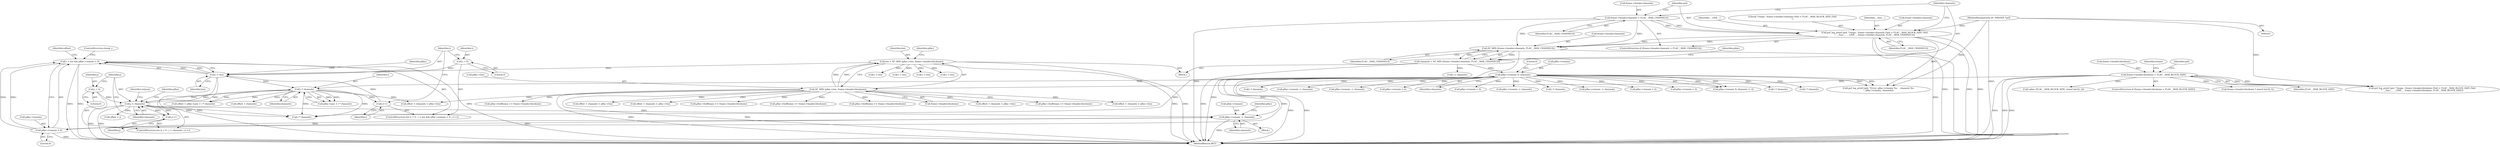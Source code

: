 digraph "0_libsndfile_60b234301adf258786d8b90be5c1d437fc8799e0@API" {
"1000716" [label="(Call,i < len && pflac->remain > 0)"];
"1000717" [label="(Call,i < len)"];
"1000713" [label="(Call,i = 0)"];
"1000725" [label="(Call,i++)"];
"1000734" [label="(Call,i * channels)"];
"1000259" [label="(Call,pflac->remain % channels)"];
"1000180" [label="(Call,channels = SF_MIN (frame->header.channels, FLAC__MAX_CHANNELS))"];
"1000182" [label="(Call,SF_MIN (frame->header.channels, FLAC__MAX_CHANNELS))"];
"1000162" [label="(Call,frame->header.channels > FLAC__MAX_CHANNELS)"];
"1000169" [label="(Call,psf_log_printf (psf, \"Ooops : frame->header.channels (%d) > FLAC__MAX_BLOCK_SIZE (%d)\n\", __func__, __LINE__, frame->header.channels, FLAC__MAX_CHANNELS))"];
"1000104" [label="(MethodParameterIn,SF_PRIVATE *psf)"];
"1000761" [label="(Call,j < channels)"];
"1000758" [label="(Call,j = 0)"];
"1000764" [label="(Call,j++)"];
"1000246" [label="(Call,len = SF_MIN (pflac->len, frame->header.blocksize))"];
"1000248" [label="(Call,SF_MIN (pflac->len, frame->header.blocksize))"];
"1000135" [label="(Call,frame->header.blocksize > FLAC__MAX_BLOCK_SIZE)"];
"1000720" [label="(Call,pflac->remain > 0)"];
"1000781" [label="(Call,pflac->remain -= channels)"];
"1000713" [label="(Call,i = 0)"];
"1000183" [label="(Call,frame->header.channels)"];
"1000512" [label="(Call,i * channels)"];
"1000173" [label="(Identifier,__LINE__)"];
"1000179" [label="(Identifier,FLAC__MAX_CHANNELS)"];
"1000749" [label="(Call,offset + channels > pflac->len)"];
"1000169" [label="(Call,psf_log_printf (psf, \"Ooops : frame->header.channels (%d) > FLAC__MAX_BLOCK_SIZE (%d)\n\", __func__, __LINE__, frame->header.channels, FLAC__MAX_CHANNELS))"];
"1000168" [label="(Identifier,FLAC__MAX_CHANNELS)"];
"1000141" [label="(Identifier,FLAC__MAX_BLOCK_SIZE)"];
"1000721" [label="(Call,pflac->remain)"];
"1000143" [label="(Call,psf_log_printf (psf, \"Ooops : frame->header.blocksize (%d) > FLAC__MAX_BLOCK_SIZE (%d)\n\", __func__, __LINE__, frame->header.blocksize, FLAC__MAX_BLOCK_SIZE))"];
"1000717" [label="(Call,i < len)"];
"1000716" [label="(Call,i < len && pflac->remain > 0)"];
"1000761" [label="(Call,j < channels)"];
"1000639" [label="(Call,offset + channels > pflac->len)"];
"1000220" [label="(Call,calloc (FLAC__MAX_BLOCK_SIZE, sizeof (int32_t)))"];
"1000162" [label="(Call,frame->header.channels > FLAC__MAX_CHANNELS)"];
"1000785" [label="(Identifier,channels)"];
"1000712" [label="(ControlStructure,for (i = 0 ; i < len && pflac->remain > 0 ; i++))"];
"1000378" [label="(Call,pflac->remain -= channels)"];
"1000763" [label="(Identifier,channels)"];
"1000808" [label="(MethodReturn,RET)"];
"1000760" [label="(Literal,0)"];
"1000460" [label="(Call,pflac->remain -= channels)"];
"1000144" [label="(Identifier,psf)"];
"1000610" [label="(Call,pflac->remain > 0)"];
"1000317" [label="(Call,pflac->remain > 0)"];
"1000765" [label="(Identifier,j)"];
"1000335" [label="(Call,pflac->bufferpos >= frame->header.blocksize)"];
"1000263" [label="(Identifier,channels)"];
"1000725" [label="(Call,i++)"];
"1000762" [label="(Identifier,j)"];
"1000764" [label="(Call,j++)"];
"1000736" [label="(Identifier,channels)"];
"1000163" [label="(Call,frame->header.channels)"];
"1000171" [label="(Literal,\"Ooops : frame->header.channels (%d) > FLAC__MAX_BLOCK_SIZE (%d)\n\")"];
"1000181" [label="(Identifier,channels)"];
"1000426" [label="(Call,offset + channels > pflac->len)"];
"1000247" [label="(Identifier,len)"];
"1000134" [label="(ControlStructure,if (frame->header.blocksize > FLAC__MAX_BLOCK_SIZE))"];
"1000259" [label="(Call,pflac->remain % channels)"];
"1000714" [label="(Identifier,i)"];
"1000394" [label="(Call,i < len)"];
"1000415" [label="(Call,pflac->bufferpos >= frame->header.blocksize)"];
"1000192" [label="(Identifier,pflac)"];
"1000495" [label="(Call,i < len)"];
"1000735" [label="(Identifier,i)"];
"1000768" [label="(Identifier,retpcm)"];
"1000248" [label="(Call,SF_MIN (pflac->len, frame->header.blocksize))"];
"1000314" [label="(Call,i < len)"];
"1000266" [label="(Call,psf_log_printf (psf, \"Error: pflac->remain %u    channels %u\n\", pflac->remain, channels))"];
"1000261" [label="(Identifier,pflac)"];
"1000346" [label="(Call,offset + channels > pflac->len)"];
"1000759" [label="(Identifier,j)"];
"1000233" [label="(Call,frame->header.blocksize * sizeof (int32_t))"];
"1000720" [label="(Call,pflac->remain > 0)"];
"1000722" [label="(Identifier,pflac)"];
"1000136" [label="(Call,frame->header.blocksize)"];
"1000769" [label="(Call,offset + j)"];
"1000783" [label="(Identifier,pflac)"];
"1000724" [label="(Literal,0)"];
"1000135" [label="(Call,frame->header.blocksize > FLAC__MAX_BLOCK_SIZE)"];
"1000719" [label="(Identifier,len)"];
"1000734" [label="(Call,i * channels)"];
"1000527" [label="(Call,offset + channels > pflac->len)"];
"1000727" [label="(Block,)"];
"1000105" [label="(Block,)"];
"1000246" [label="(Call,len = SF_MIN (pflac->len, frame->header.blocksize))"];
"1000796" [label="(Call,i * channels)"];
"1000671" [label="(Call,pflac->remain -= channels)"];
"1000170" [label="(Identifier,psf)"];
"1000738" [label="(Call,pflac->bufferpos >= frame->header.blocksize)"];
"1000264" [label="(Literal,0)"];
"1000180" [label="(Call,channels = SF_MIN (frame->header.channels, FLAC__MAX_CHANNELS))"];
"1000758" [label="(Call,j = 0)"];
"1000161" [label="(ControlStructure,if (frame->header.channels > FLAC__MAX_CHANNELS))"];
"1000249" [label="(Call,pflac->len)"];
"1000781" [label="(Call,pflac->remain -= channels)"];
"1000411" [label="(Call,i * channels)"];
"1000104" [label="(MethodParameterIn,SF_PRIVATE *psf)"];
"1000718" [label="(Identifier,i)"];
"1000172" [label="(Identifier,__func__)"];
"1000561" [label="(Call,pflac->remain -= channels)"];
"1000715" [label="(Literal,0)"];
"1000174" [label="(Call,frame->header.channels)"];
"1000628" [label="(Call,pflac->bufferpos >= frame->header.blocksize)"];
"1000782" [label="(Call,pflac->remain)"];
"1000165" [label="(Identifier,frame)"];
"1000790" [label="(ControlStructure,break ;)"];
"1000397" [label="(Call,pflac->remain > 0)"];
"1000188" [label="(Identifier,FLAC__MAX_CHANNELS)"];
"1000788" [label="(Identifier,pflac)"];
"1000726" [label="(Identifier,i)"];
"1000498" [label="(Call,pflac->remain > 0)"];
"1000757" [label="(ControlStructure,for (j = 0 ; j < channels ; j++))"];
"1000729" [label="(Identifier,offset)"];
"1000200" [label="(Call,i < channels)"];
"1000730" [label="(Call,pflac->pos + i * channels)"];
"1000516" [label="(Call,pflac->bufferpos >= frame->header.blocksize)"];
"1000728" [label="(Call,offset = pflac->pos + i * channels)"];
"1000258" [label="(Call,pflac->remain % channels != 0)"];
"1000607" [label="(Call,i < len)"];
"1000331" [label="(Call,i * channels)"];
"1000252" [label="(Call,frame->header.blocksize)"];
"1000260" [label="(Call,pflac->remain)"];
"1000624" [label="(Call,i * channels)"];
"1000182" [label="(Call,SF_MIN (frame->header.channels, FLAC__MAX_CHANNELS))"];
"1000750" [label="(Call,offset + channels)"];
"1000716" -> "1000712"  [label="AST: "];
"1000716" -> "1000717"  [label="CFG: "];
"1000716" -> "1000720"  [label="CFG: "];
"1000717" -> "1000716"  [label="AST: "];
"1000720" -> "1000716"  [label="AST: "];
"1000729" -> "1000716"  [label="CFG: "];
"1000790" -> "1000716"  [label="CFG: "];
"1000716" -> "1000808"  [label="DDG: "];
"1000716" -> "1000808"  [label="DDG: "];
"1000716" -> "1000808"  [label="DDG: "];
"1000717" -> "1000716"  [label="DDG: "];
"1000717" -> "1000716"  [label="DDG: "];
"1000720" -> "1000716"  [label="DDG: "];
"1000720" -> "1000716"  [label="DDG: "];
"1000717" -> "1000719"  [label="CFG: "];
"1000718" -> "1000717"  [label="AST: "];
"1000719" -> "1000717"  [label="AST: "];
"1000722" -> "1000717"  [label="CFG: "];
"1000717" -> "1000808"  [label="DDG: "];
"1000713" -> "1000717"  [label="DDG: "];
"1000725" -> "1000717"  [label="DDG: "];
"1000246" -> "1000717"  [label="DDG: "];
"1000717" -> "1000734"  [label="DDG: "];
"1000717" -> "1000796"  [label="DDG: "];
"1000713" -> "1000712"  [label="AST: "];
"1000713" -> "1000715"  [label="CFG: "];
"1000714" -> "1000713"  [label="AST: "];
"1000715" -> "1000713"  [label="AST: "];
"1000718" -> "1000713"  [label="CFG: "];
"1000725" -> "1000712"  [label="AST: "];
"1000725" -> "1000726"  [label="CFG: "];
"1000726" -> "1000725"  [label="AST: "];
"1000718" -> "1000725"  [label="CFG: "];
"1000734" -> "1000725"  [label="DDG: "];
"1000734" -> "1000730"  [label="AST: "];
"1000734" -> "1000736"  [label="CFG: "];
"1000735" -> "1000734"  [label="AST: "];
"1000736" -> "1000734"  [label="AST: "];
"1000730" -> "1000734"  [label="CFG: "];
"1000734" -> "1000728"  [label="DDG: "];
"1000734" -> "1000728"  [label="DDG: "];
"1000734" -> "1000730"  [label="DDG: "];
"1000734" -> "1000730"  [label="DDG: "];
"1000259" -> "1000734"  [label="DDG: "];
"1000761" -> "1000734"  [label="DDG: "];
"1000734" -> "1000749"  [label="DDG: "];
"1000734" -> "1000750"  [label="DDG: "];
"1000734" -> "1000761"  [label="DDG: "];
"1000734" -> "1000796"  [label="DDG: "];
"1000734" -> "1000796"  [label="DDG: "];
"1000259" -> "1000258"  [label="AST: "];
"1000259" -> "1000263"  [label="CFG: "];
"1000260" -> "1000259"  [label="AST: "];
"1000263" -> "1000259"  [label="AST: "];
"1000264" -> "1000259"  [label="CFG: "];
"1000259" -> "1000808"  [label="DDG: "];
"1000259" -> "1000808"  [label="DDG: "];
"1000259" -> "1000258"  [label="DDG: "];
"1000259" -> "1000258"  [label="DDG: "];
"1000180" -> "1000259"  [label="DDG: "];
"1000259" -> "1000266"  [label="DDG: "];
"1000259" -> "1000266"  [label="DDG: "];
"1000259" -> "1000317"  [label="DDG: "];
"1000259" -> "1000331"  [label="DDG: "];
"1000259" -> "1000378"  [label="DDG: "];
"1000259" -> "1000397"  [label="DDG: "];
"1000259" -> "1000411"  [label="DDG: "];
"1000259" -> "1000460"  [label="DDG: "];
"1000259" -> "1000498"  [label="DDG: "];
"1000259" -> "1000512"  [label="DDG: "];
"1000259" -> "1000561"  [label="DDG: "];
"1000259" -> "1000610"  [label="DDG: "];
"1000259" -> "1000624"  [label="DDG: "];
"1000259" -> "1000671"  [label="DDG: "];
"1000259" -> "1000720"  [label="DDG: "];
"1000259" -> "1000781"  [label="DDG: "];
"1000259" -> "1000796"  [label="DDG: "];
"1000180" -> "1000105"  [label="AST: "];
"1000180" -> "1000182"  [label="CFG: "];
"1000181" -> "1000180"  [label="AST: "];
"1000182" -> "1000180"  [label="AST: "];
"1000192" -> "1000180"  [label="CFG: "];
"1000180" -> "1000808"  [label="DDG: "];
"1000182" -> "1000180"  [label="DDG: "];
"1000182" -> "1000180"  [label="DDG: "];
"1000180" -> "1000200"  [label="DDG: "];
"1000182" -> "1000188"  [label="CFG: "];
"1000183" -> "1000182"  [label="AST: "];
"1000188" -> "1000182"  [label="AST: "];
"1000182" -> "1000808"  [label="DDG: "];
"1000182" -> "1000808"  [label="DDG: "];
"1000162" -> "1000182"  [label="DDG: "];
"1000162" -> "1000182"  [label="DDG: "];
"1000169" -> "1000182"  [label="DDG: "];
"1000169" -> "1000182"  [label="DDG: "];
"1000162" -> "1000161"  [label="AST: "];
"1000162" -> "1000168"  [label="CFG: "];
"1000163" -> "1000162"  [label="AST: "];
"1000168" -> "1000162"  [label="AST: "];
"1000170" -> "1000162"  [label="CFG: "];
"1000181" -> "1000162"  [label="CFG: "];
"1000162" -> "1000808"  [label="DDG: "];
"1000162" -> "1000169"  [label="DDG: "];
"1000162" -> "1000169"  [label="DDG: "];
"1000169" -> "1000161"  [label="AST: "];
"1000169" -> "1000179"  [label="CFG: "];
"1000170" -> "1000169"  [label="AST: "];
"1000171" -> "1000169"  [label="AST: "];
"1000172" -> "1000169"  [label="AST: "];
"1000173" -> "1000169"  [label="AST: "];
"1000174" -> "1000169"  [label="AST: "];
"1000179" -> "1000169"  [label="AST: "];
"1000181" -> "1000169"  [label="CFG: "];
"1000169" -> "1000808"  [label="DDG: "];
"1000169" -> "1000808"  [label="DDG: "];
"1000169" -> "1000808"  [label="DDG: "];
"1000169" -> "1000808"  [label="DDG: "];
"1000104" -> "1000169"  [label="DDG: "];
"1000169" -> "1000266"  [label="DDG: "];
"1000104" -> "1000103"  [label="AST: "];
"1000104" -> "1000808"  [label="DDG: "];
"1000104" -> "1000143"  [label="DDG: "];
"1000104" -> "1000266"  [label="DDG: "];
"1000761" -> "1000757"  [label="AST: "];
"1000761" -> "1000763"  [label="CFG: "];
"1000762" -> "1000761"  [label="AST: "];
"1000763" -> "1000761"  [label="AST: "];
"1000768" -> "1000761"  [label="CFG: "];
"1000783" -> "1000761"  [label="CFG: "];
"1000761" -> "1000808"  [label="DDG: "];
"1000761" -> "1000808"  [label="DDG: "];
"1000758" -> "1000761"  [label="DDG: "];
"1000764" -> "1000761"  [label="DDG: "];
"1000761" -> "1000764"  [label="DDG: "];
"1000761" -> "1000769"  [label="DDG: "];
"1000761" -> "1000781"  [label="DDG: "];
"1000761" -> "1000796"  [label="DDG: "];
"1000758" -> "1000757"  [label="AST: "];
"1000758" -> "1000760"  [label="CFG: "];
"1000759" -> "1000758"  [label="AST: "];
"1000760" -> "1000758"  [label="AST: "];
"1000762" -> "1000758"  [label="CFG: "];
"1000764" -> "1000757"  [label="AST: "];
"1000764" -> "1000765"  [label="CFG: "];
"1000765" -> "1000764"  [label="AST: "];
"1000762" -> "1000764"  [label="CFG: "];
"1000246" -> "1000105"  [label="AST: "];
"1000246" -> "1000248"  [label="CFG: "];
"1000247" -> "1000246"  [label="AST: "];
"1000248" -> "1000246"  [label="AST: "];
"1000261" -> "1000246"  [label="CFG: "];
"1000246" -> "1000808"  [label="DDG: "];
"1000246" -> "1000808"  [label="DDG: "];
"1000248" -> "1000246"  [label="DDG: "];
"1000248" -> "1000246"  [label="DDG: "];
"1000246" -> "1000314"  [label="DDG: "];
"1000246" -> "1000394"  [label="DDG: "];
"1000246" -> "1000495"  [label="DDG: "];
"1000246" -> "1000607"  [label="DDG: "];
"1000248" -> "1000252"  [label="CFG: "];
"1000249" -> "1000248"  [label="AST: "];
"1000252" -> "1000248"  [label="AST: "];
"1000248" -> "1000808"  [label="DDG: "];
"1000248" -> "1000808"  [label="DDG: "];
"1000135" -> "1000248"  [label="DDG: "];
"1000248" -> "1000335"  [label="DDG: "];
"1000248" -> "1000346"  [label="DDG: "];
"1000248" -> "1000415"  [label="DDG: "];
"1000248" -> "1000426"  [label="DDG: "];
"1000248" -> "1000516"  [label="DDG: "];
"1000248" -> "1000527"  [label="DDG: "];
"1000248" -> "1000628"  [label="DDG: "];
"1000248" -> "1000639"  [label="DDG: "];
"1000248" -> "1000738"  [label="DDG: "];
"1000248" -> "1000749"  [label="DDG: "];
"1000135" -> "1000134"  [label="AST: "];
"1000135" -> "1000141"  [label="CFG: "];
"1000136" -> "1000135"  [label="AST: "];
"1000141" -> "1000135"  [label="AST: "];
"1000144" -> "1000135"  [label="CFG: "];
"1000165" -> "1000135"  [label="CFG: "];
"1000135" -> "1000808"  [label="DDG: "];
"1000135" -> "1000808"  [label="DDG: "];
"1000135" -> "1000808"  [label="DDG: "];
"1000135" -> "1000143"  [label="DDG: "];
"1000135" -> "1000143"  [label="DDG: "];
"1000135" -> "1000220"  [label="DDG: "];
"1000135" -> "1000233"  [label="DDG: "];
"1000720" -> "1000724"  [label="CFG: "];
"1000721" -> "1000720"  [label="AST: "];
"1000724" -> "1000720"  [label="AST: "];
"1000720" -> "1000808"  [label="DDG: "];
"1000781" -> "1000720"  [label="DDG: "];
"1000720" -> "1000781"  [label="DDG: "];
"1000781" -> "1000727"  [label="AST: "];
"1000781" -> "1000785"  [label="CFG: "];
"1000782" -> "1000781"  [label="AST: "];
"1000785" -> "1000781"  [label="AST: "];
"1000788" -> "1000781"  [label="CFG: "];
"1000781" -> "1000808"  [label="DDG: "];
}
